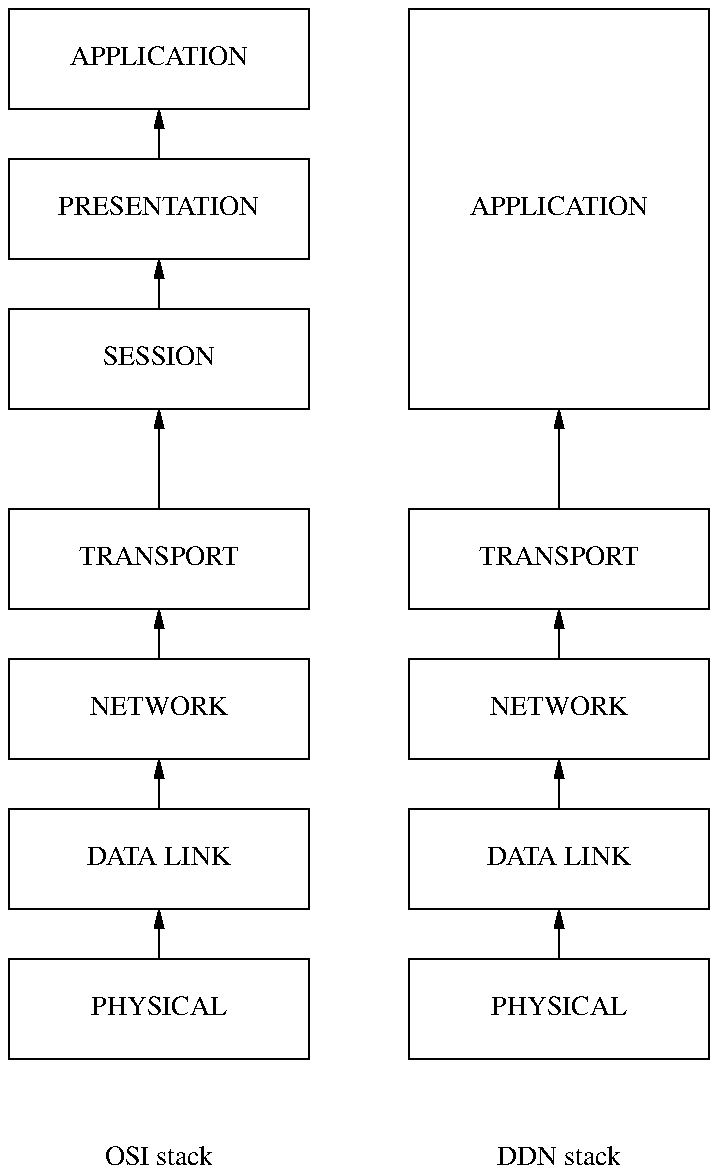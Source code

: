 .PS
boxwid	=	2*boxwid
define boxit @
	box "$1" with .n at ($2.s.x, $2.s.y-lineht/2)
	arrow from last box.n to $2.s
@
## Informal Comparison of the Protocol Stacks
B1:	box "APPLICATION"
B2:	boxit(PRESENTATION,B1)
B3:	boxit(SESSION,B2)
B4:	box "TRANSPORT" with .n at (B3.s.x, B3.s.y-lineht)
	arrow from B4.n to B3.s
B5:	boxit(NETWORK,B4)
B6:	boxit(DATA LINK,B5)
B7:	boxit(PHYSICAL,B6)
##
B8:	box with .n at (B1.n.x+boxwid+linewid, B1.n.y) height (B1.n.y-B3.s.y) \
	"APPLICATION"
B9:	box "TRANSPORT" with .n at (B8.s.x, B4.n.y)
	arrow from B9.n to B8.s
B10:	boxit(NETWORK,B9)
B11:	boxit(DATA LINK,B10)
B12:	boxit(PHYSICAL,B11)
##
	move to (B7.s.x, B7.s.y-lineht); "OSI stack"
	move to (B12.s.x, B12.s.y-lineht); "DDN stack"
##
.PE
